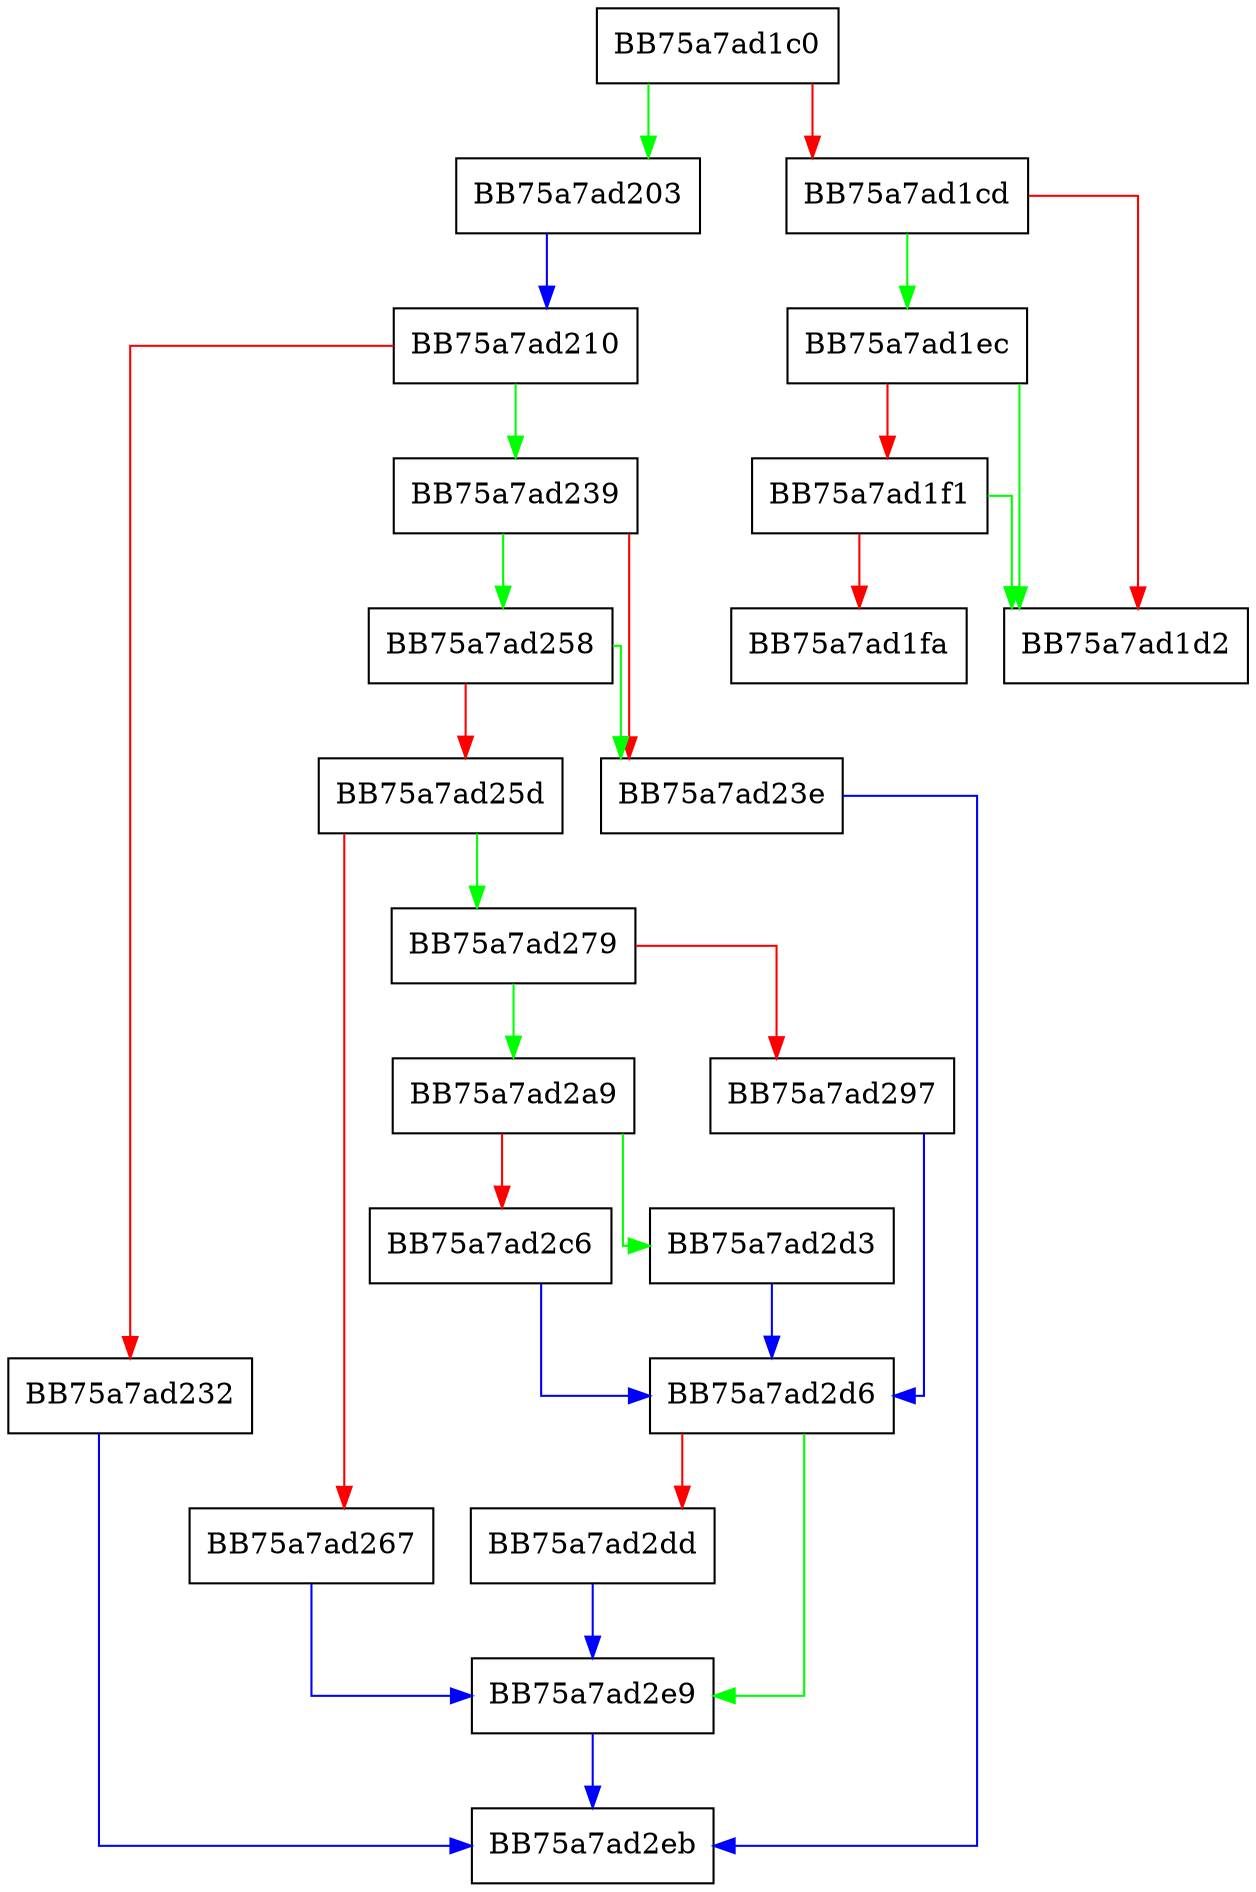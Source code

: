 digraph _wcsnicoll {
  node [shape="box"];
  graph [splines=ortho];
  BB75a7ad1c0 -> BB75a7ad203 [color="green"];
  BB75a7ad1c0 -> BB75a7ad1cd [color="red"];
  BB75a7ad1cd -> BB75a7ad1ec [color="green"];
  BB75a7ad1cd -> BB75a7ad1d2 [color="red"];
  BB75a7ad1ec -> BB75a7ad1d2 [color="green"];
  BB75a7ad1ec -> BB75a7ad1f1 [color="red"];
  BB75a7ad1f1 -> BB75a7ad1d2 [color="green"];
  BB75a7ad1f1 -> BB75a7ad1fa [color="red"];
  BB75a7ad203 -> BB75a7ad210 [color="blue"];
  BB75a7ad210 -> BB75a7ad239 [color="green"];
  BB75a7ad210 -> BB75a7ad232 [color="red"];
  BB75a7ad232 -> BB75a7ad2eb [color="blue"];
  BB75a7ad239 -> BB75a7ad258 [color="green"];
  BB75a7ad239 -> BB75a7ad23e [color="red"];
  BB75a7ad23e -> BB75a7ad2eb [color="blue"];
  BB75a7ad258 -> BB75a7ad23e [color="green"];
  BB75a7ad258 -> BB75a7ad25d [color="red"];
  BB75a7ad25d -> BB75a7ad279 [color="green"];
  BB75a7ad25d -> BB75a7ad267 [color="red"];
  BB75a7ad267 -> BB75a7ad2e9 [color="blue"];
  BB75a7ad279 -> BB75a7ad2a9 [color="green"];
  BB75a7ad279 -> BB75a7ad297 [color="red"];
  BB75a7ad297 -> BB75a7ad2d6 [color="blue"];
  BB75a7ad2a9 -> BB75a7ad2d3 [color="green"];
  BB75a7ad2a9 -> BB75a7ad2c6 [color="red"];
  BB75a7ad2c6 -> BB75a7ad2d6 [color="blue"];
  BB75a7ad2d3 -> BB75a7ad2d6 [color="blue"];
  BB75a7ad2d6 -> BB75a7ad2e9 [color="green"];
  BB75a7ad2d6 -> BB75a7ad2dd [color="red"];
  BB75a7ad2dd -> BB75a7ad2e9 [color="blue"];
  BB75a7ad2e9 -> BB75a7ad2eb [color="blue"];
}